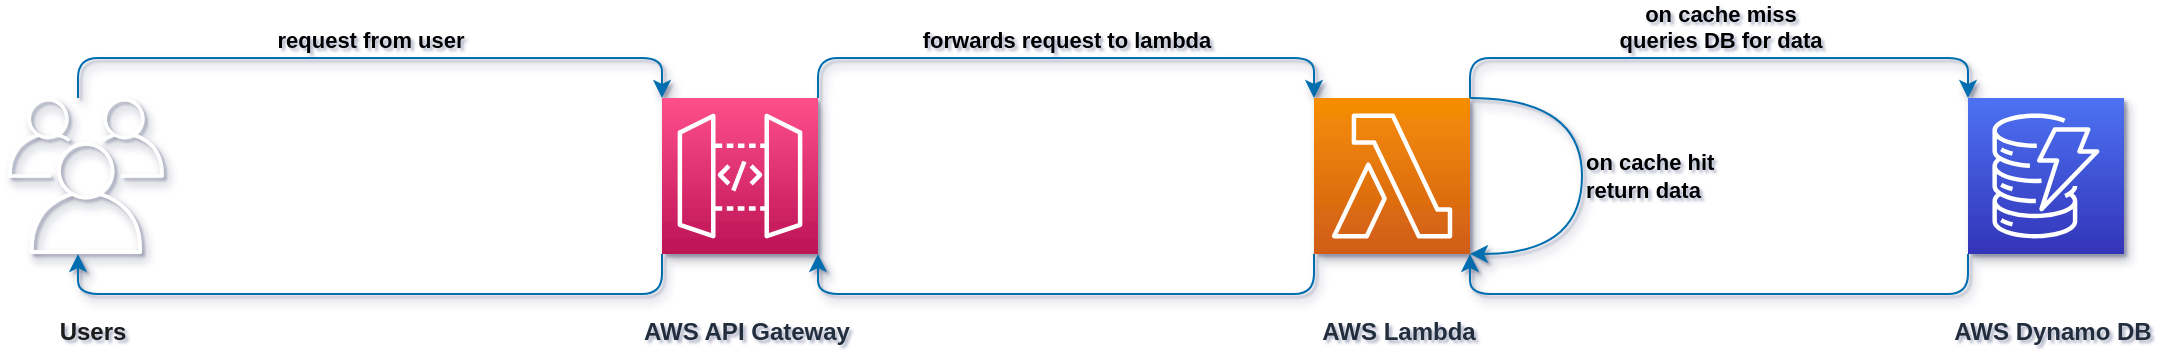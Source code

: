 <mxfile version="16.0.2" type="device"><diagram id="b65u2-jFwlIloMCIksLm" name="Page-1"><mxGraphModel dx="2005" dy="1224" grid="0" gridSize="10" guides="1" tooltips="1" connect="1" arrows="1" fold="1" page="1" pageScale="1" pageWidth="1100" pageHeight="850" background="#ffffff" math="0" shadow="1"><root><mxCell id="0"/><mxCell id="1" parent="0"/><mxCell id="6PQJqhS-_5cHqM9pa-TP-16" value="request from user" style="edgeStyle=orthogonalEdgeStyle;rounded=1;orthogonalLoop=1;jettySize=auto;html=1;fillColor=#1ba1e2;strokeColor=#006EAF;shadow=1;entryX=0;entryY=0;entryDx=0;entryDy=0;entryPerimeter=0;labelBackgroundColor=none;fontColor=#000000;verticalAlign=bottom;fontStyle=1;sketch=0;" parent="1" source="6PQJqhS-_5cHqM9pa-TP-7" target="6PQJqhS-_5cHqM9pa-TP-8" edge="1"><mxGeometry relative="1" as="geometry"><mxPoint x="110" y="380" as="sourcePoint"/><mxPoint x="347" y="380" as="targetPoint"/><Array as="points"><mxPoint x="45" y="360"/><mxPoint x="337" y="360"/></Array></mxGeometry></mxCell><mxCell id="6PQJqhS-_5cHqM9pa-TP-7" value="Users" style="outlineConnect=0;gradientColor=none;fontColor=#1A1A1A;strokeColor=none;fillColor=default;dashed=0;verticalLabelPosition=bottom;verticalAlign=middle;align=center;fontSize=12;fontStyle=1;aspect=fixed;shape=mxgraph.aws4.illustration_users;pointerEvents=1;rounded=1;shadow=1;horizontal=1;labelPosition=center;html=1;labelBackgroundColor=none;labelBorderColor=none;spacingRight=0;spacingLeft=5;sketch=0;" parent="1" vertex="1"><mxGeometry x="10" y="380" width="78" height="78" as="geometry"/></mxCell><mxCell id="6PQJqhS-_5cHqM9pa-TP-18" value="forwards request to lambda" style="edgeStyle=orthogonalEdgeStyle;rounded=1;orthogonalLoop=1;jettySize=auto;html=1;exitX=1;exitY=0;exitDx=0;exitDy=0;exitPerimeter=0;entryX=0;entryY=0;entryDx=0;entryDy=0;entryPerimeter=0;fillColor=#1ba1e2;strokeColor=#006EAF;shadow=1;labelBackgroundColor=none;fontColor=#000000;verticalAlign=bottom;fontStyle=1;sketch=0;" parent="1" source="6PQJqhS-_5cHqM9pa-TP-8" target="6PQJqhS-_5cHqM9pa-TP-9" edge="1"><mxGeometry relative="1" as="geometry"/></mxCell><mxCell id="6PQJqhS-_5cHqM9pa-TP-22" style="edgeStyle=orthogonalEdgeStyle;rounded=1;orthogonalLoop=1;jettySize=auto;html=1;exitX=0;exitY=1;exitDx=0;exitDy=0;exitPerimeter=0;shadow=1;fillColor=#1ba1e2;strokeColor=#006EAF;sketch=0;" parent="1" source="6PQJqhS-_5cHqM9pa-TP-8" edge="1"><mxGeometry relative="1" as="geometry"><mxPoint x="45" y="458" as="targetPoint"/><Array as="points"><mxPoint x="337" y="478"/><mxPoint x="45" y="478"/></Array></mxGeometry></mxCell><mxCell id="6PQJqhS-_5cHqM9pa-TP-8" value="AWS API Gateway" style="points=[[0,0,0],[0.25,0,0],[0.5,0,0],[0.75,0,0],[1,0,0],[0,1,0],[0.25,1,0],[0.5,1,0],[0.75,1,0],[1,1,0],[0,0.25,0],[0,0.5,0],[0,0.75,0],[1,0.25,0],[1,0.5,0],[1,0.75,0]];outlineConnect=0;fontColor=#232F3E;gradientColor=#FF4F8B;gradientDirection=north;fillColor=#BC1356;strokeColor=#ffffff;dashed=0;verticalLabelPosition=bottom;verticalAlign=middle;align=center;fontSize=12;fontStyle=1;aspect=fixed;shape=mxgraph.aws4.resourceIcon;resIcon=mxgraph.aws4.api_gateway;rounded=1;shadow=1;horizontal=1;labelPosition=center;html=1;labelBackgroundColor=none;labelBorderColor=none;spacingRight=0;spacingLeft=5;sketch=0;" parent="1" vertex="1"><mxGeometry x="337" y="380" width="78" height="78" as="geometry"/></mxCell><mxCell id="6PQJqhS-_5cHqM9pa-TP-19" value="on cache miss&lt;br&gt;queries DB for data" style="edgeStyle=orthogonalEdgeStyle;rounded=1;orthogonalLoop=1;jettySize=auto;html=1;entryX=0;entryY=0;entryDx=0;entryDy=0;entryPerimeter=0;fillColor=#1ba1e2;strokeColor=#006EAF;exitX=1;exitY=0;exitDx=0;exitDy=0;exitPerimeter=0;shadow=1;labelBackgroundColor=none;fontColor=#000000;verticalAlign=bottom;fontStyle=1;sketch=0;" parent="1" source="6PQJqhS-_5cHqM9pa-TP-9" target="6PQJqhS-_5cHqM9pa-TP-10" edge="1"><mxGeometry relative="1" as="geometry"/></mxCell><mxCell id="6PQJqhS-_5cHqM9pa-TP-21" style="edgeStyle=orthogonalEdgeStyle;rounded=1;orthogonalLoop=1;jettySize=auto;html=1;exitX=0;exitY=1;exitDx=0;exitDy=0;exitPerimeter=0;entryX=1;entryY=1;entryDx=0;entryDy=0;entryPerimeter=0;shadow=1;fillColor=#1ba1e2;strokeColor=#006EAF;sketch=0;" parent="1" source="6PQJqhS-_5cHqM9pa-TP-9" target="6PQJqhS-_5cHqM9pa-TP-8" edge="1"><mxGeometry relative="1" as="geometry"/></mxCell><mxCell id="6PQJqhS-_5cHqM9pa-TP-9" value="AWS Lambda" style="points=[[0,0,0],[0.25,0,0],[0.5,0,0],[0.75,0,0],[1,0,0],[0,1,0],[0.25,1,0],[0.5,1,0],[0.75,1,0],[1,1,0],[0,0.25,0],[0,0.5,0],[0,0.75,0],[1,0.25,0],[1,0.5,0],[1,0.75,0]];outlineConnect=0;fontColor=#232F3E;gradientColor=#F78E04;gradientDirection=north;fillColor=#D05C17;strokeColor=#ffffff;dashed=0;verticalLabelPosition=bottom;verticalAlign=middle;align=center;fontSize=12;fontStyle=1;aspect=fixed;shape=mxgraph.aws4.resourceIcon;resIcon=mxgraph.aws4.lambda;rounded=1;shadow=1;horizontal=1;labelPosition=center;html=1;labelBackgroundColor=none;labelBorderColor=none;spacingRight=0;spacingLeft=5;sketch=0;" parent="1" vertex="1"><mxGeometry x="663" y="380" width="78" height="78" as="geometry"/></mxCell><mxCell id="6PQJqhS-_5cHqM9pa-TP-20" style="edgeStyle=orthogonalEdgeStyle;rounded=1;orthogonalLoop=1;jettySize=auto;html=1;exitX=0;exitY=1;exitDx=0;exitDy=0;exitPerimeter=0;entryX=1;entryY=1;entryDx=0;entryDy=0;entryPerimeter=0;shadow=1;fillColor=#1ba1e2;strokeColor=#006EAF;sketch=0;" parent="1" source="6PQJqhS-_5cHqM9pa-TP-10" target="6PQJqhS-_5cHqM9pa-TP-9" edge="1"><mxGeometry relative="1" as="geometry"/></mxCell><mxCell id="6PQJqhS-_5cHqM9pa-TP-10" value="AWS Dynamo DB" style="points=[[0,0,0],[0.25,0,0],[0.5,0,0],[0.75,0,0],[1,0,0],[0,1,0],[0.25,1,0],[0.5,1,0],[0.75,1,0],[1,1,0],[0,0.25,0],[0,0.5,0],[0,0.75,0],[1,0.25,0],[1,0.5,0],[1,0.75,0]];outlineConnect=0;fontColor=#232F3E;gradientColor=#4D72F3;gradientDirection=north;fillColor=#3334B9;strokeColor=#ffffff;dashed=0;verticalLabelPosition=bottom;verticalAlign=middle;align=center;fontSize=12;fontStyle=1;aspect=fixed;shape=mxgraph.aws4.resourceIcon;resIcon=mxgraph.aws4.dynamodb;rounded=1;shadow=1;horizontal=1;labelPosition=center;html=1;labelBackgroundColor=none;labelBorderColor=none;spacingRight=0;spacingLeft=5;sketch=0;" parent="1" vertex="1"><mxGeometry x="990" y="380" width="78" height="78" as="geometry"/></mxCell><mxCell id="XsWfPpnCjmVl1WAkoV9e-1" value="on cache hit&lt;br&gt;return data" style="edgeStyle=orthogonalEdgeStyle;orthogonalLoop=1;jettySize=auto;html=1;entryX=1;entryY=1;entryDx=0;entryDy=0;entryPerimeter=0;curved=1;exitX=1;exitY=0;exitDx=0;exitDy=0;exitPerimeter=0;fillColor=#1ba1e2;strokeColor=#006EAF;labelBackgroundColor=none;fontColor=#000000;verticalAlign=middle;align=left;shadow=1;sketch=0;fontStyle=1" edge="1" parent="1" source="6PQJqhS-_5cHqM9pa-TP-9" target="6PQJqhS-_5cHqM9pa-TP-9"><mxGeometry relative="1" as="geometry"><Array as="points"><mxPoint x="797" y="380"/><mxPoint x="797" y="458"/></Array><mxPoint as="offset"/></mxGeometry></mxCell></root></mxGraphModel></diagram></mxfile>